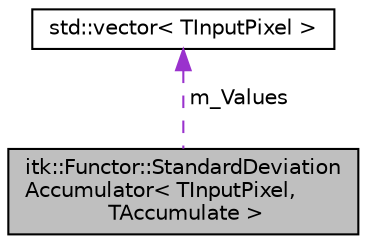 digraph "itk::Functor::StandardDeviationAccumulator&lt; TInputPixel, TAccumulate &gt;"
{
 // LATEX_PDF_SIZE
  edge [fontname="Helvetica",fontsize="10",labelfontname="Helvetica",labelfontsize="10"];
  node [fontname="Helvetica",fontsize="10",shape=record];
  Node1 [label="itk::Functor::StandardDeviation\lAccumulator\< TInputPixel,\l TAccumulate \>",height=0.2,width=0.4,color="black", fillcolor="grey75", style="filled", fontcolor="black",tooltip=" "];
  Node2 -> Node1 [dir="back",color="darkorchid3",fontsize="10",style="dashed",label=" m_Values" ,fontname="Helvetica"];
  Node2 [label="std::vector\< TInputPixel \>",height=0.2,width=0.4,color="black", fillcolor="white", style="filled",tooltip=" "];
}
